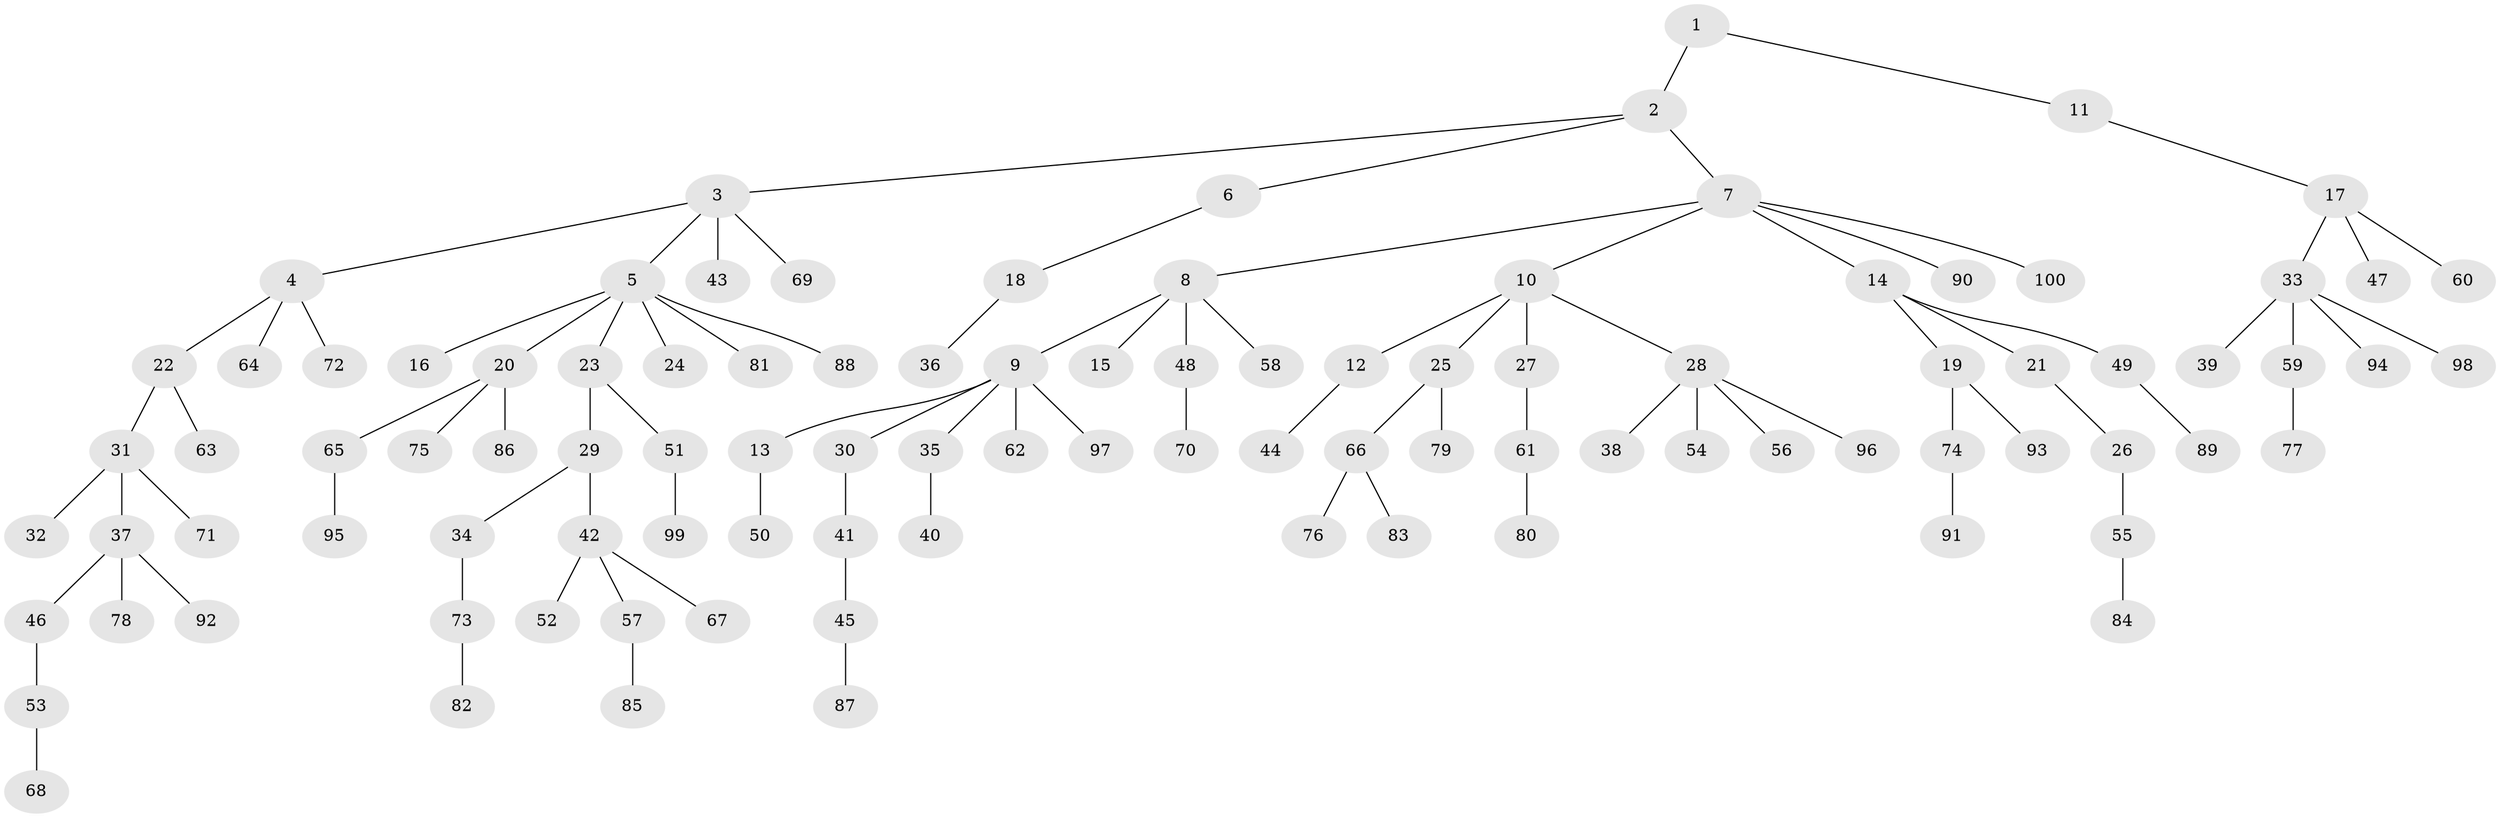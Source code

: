 // Generated by graph-tools (version 1.1) at 2025/38/02/21/25 10:38:55]
// undirected, 100 vertices, 99 edges
graph export_dot {
graph [start="1"]
  node [color=gray90,style=filled];
  1;
  2;
  3;
  4;
  5;
  6;
  7;
  8;
  9;
  10;
  11;
  12;
  13;
  14;
  15;
  16;
  17;
  18;
  19;
  20;
  21;
  22;
  23;
  24;
  25;
  26;
  27;
  28;
  29;
  30;
  31;
  32;
  33;
  34;
  35;
  36;
  37;
  38;
  39;
  40;
  41;
  42;
  43;
  44;
  45;
  46;
  47;
  48;
  49;
  50;
  51;
  52;
  53;
  54;
  55;
  56;
  57;
  58;
  59;
  60;
  61;
  62;
  63;
  64;
  65;
  66;
  67;
  68;
  69;
  70;
  71;
  72;
  73;
  74;
  75;
  76;
  77;
  78;
  79;
  80;
  81;
  82;
  83;
  84;
  85;
  86;
  87;
  88;
  89;
  90;
  91;
  92;
  93;
  94;
  95;
  96;
  97;
  98;
  99;
  100;
  1 -- 2;
  1 -- 11;
  2 -- 3;
  2 -- 6;
  2 -- 7;
  3 -- 4;
  3 -- 5;
  3 -- 43;
  3 -- 69;
  4 -- 22;
  4 -- 64;
  4 -- 72;
  5 -- 16;
  5 -- 20;
  5 -- 23;
  5 -- 24;
  5 -- 81;
  5 -- 88;
  6 -- 18;
  7 -- 8;
  7 -- 10;
  7 -- 14;
  7 -- 90;
  7 -- 100;
  8 -- 9;
  8 -- 15;
  8 -- 48;
  8 -- 58;
  9 -- 13;
  9 -- 30;
  9 -- 35;
  9 -- 62;
  9 -- 97;
  10 -- 12;
  10 -- 25;
  10 -- 27;
  10 -- 28;
  11 -- 17;
  12 -- 44;
  13 -- 50;
  14 -- 19;
  14 -- 21;
  14 -- 49;
  17 -- 33;
  17 -- 47;
  17 -- 60;
  18 -- 36;
  19 -- 74;
  19 -- 93;
  20 -- 65;
  20 -- 75;
  20 -- 86;
  21 -- 26;
  22 -- 31;
  22 -- 63;
  23 -- 29;
  23 -- 51;
  25 -- 66;
  25 -- 79;
  26 -- 55;
  27 -- 61;
  28 -- 38;
  28 -- 54;
  28 -- 56;
  28 -- 96;
  29 -- 34;
  29 -- 42;
  30 -- 41;
  31 -- 32;
  31 -- 37;
  31 -- 71;
  33 -- 39;
  33 -- 59;
  33 -- 94;
  33 -- 98;
  34 -- 73;
  35 -- 40;
  37 -- 46;
  37 -- 78;
  37 -- 92;
  41 -- 45;
  42 -- 52;
  42 -- 57;
  42 -- 67;
  45 -- 87;
  46 -- 53;
  48 -- 70;
  49 -- 89;
  51 -- 99;
  53 -- 68;
  55 -- 84;
  57 -- 85;
  59 -- 77;
  61 -- 80;
  65 -- 95;
  66 -- 76;
  66 -- 83;
  73 -- 82;
  74 -- 91;
}
